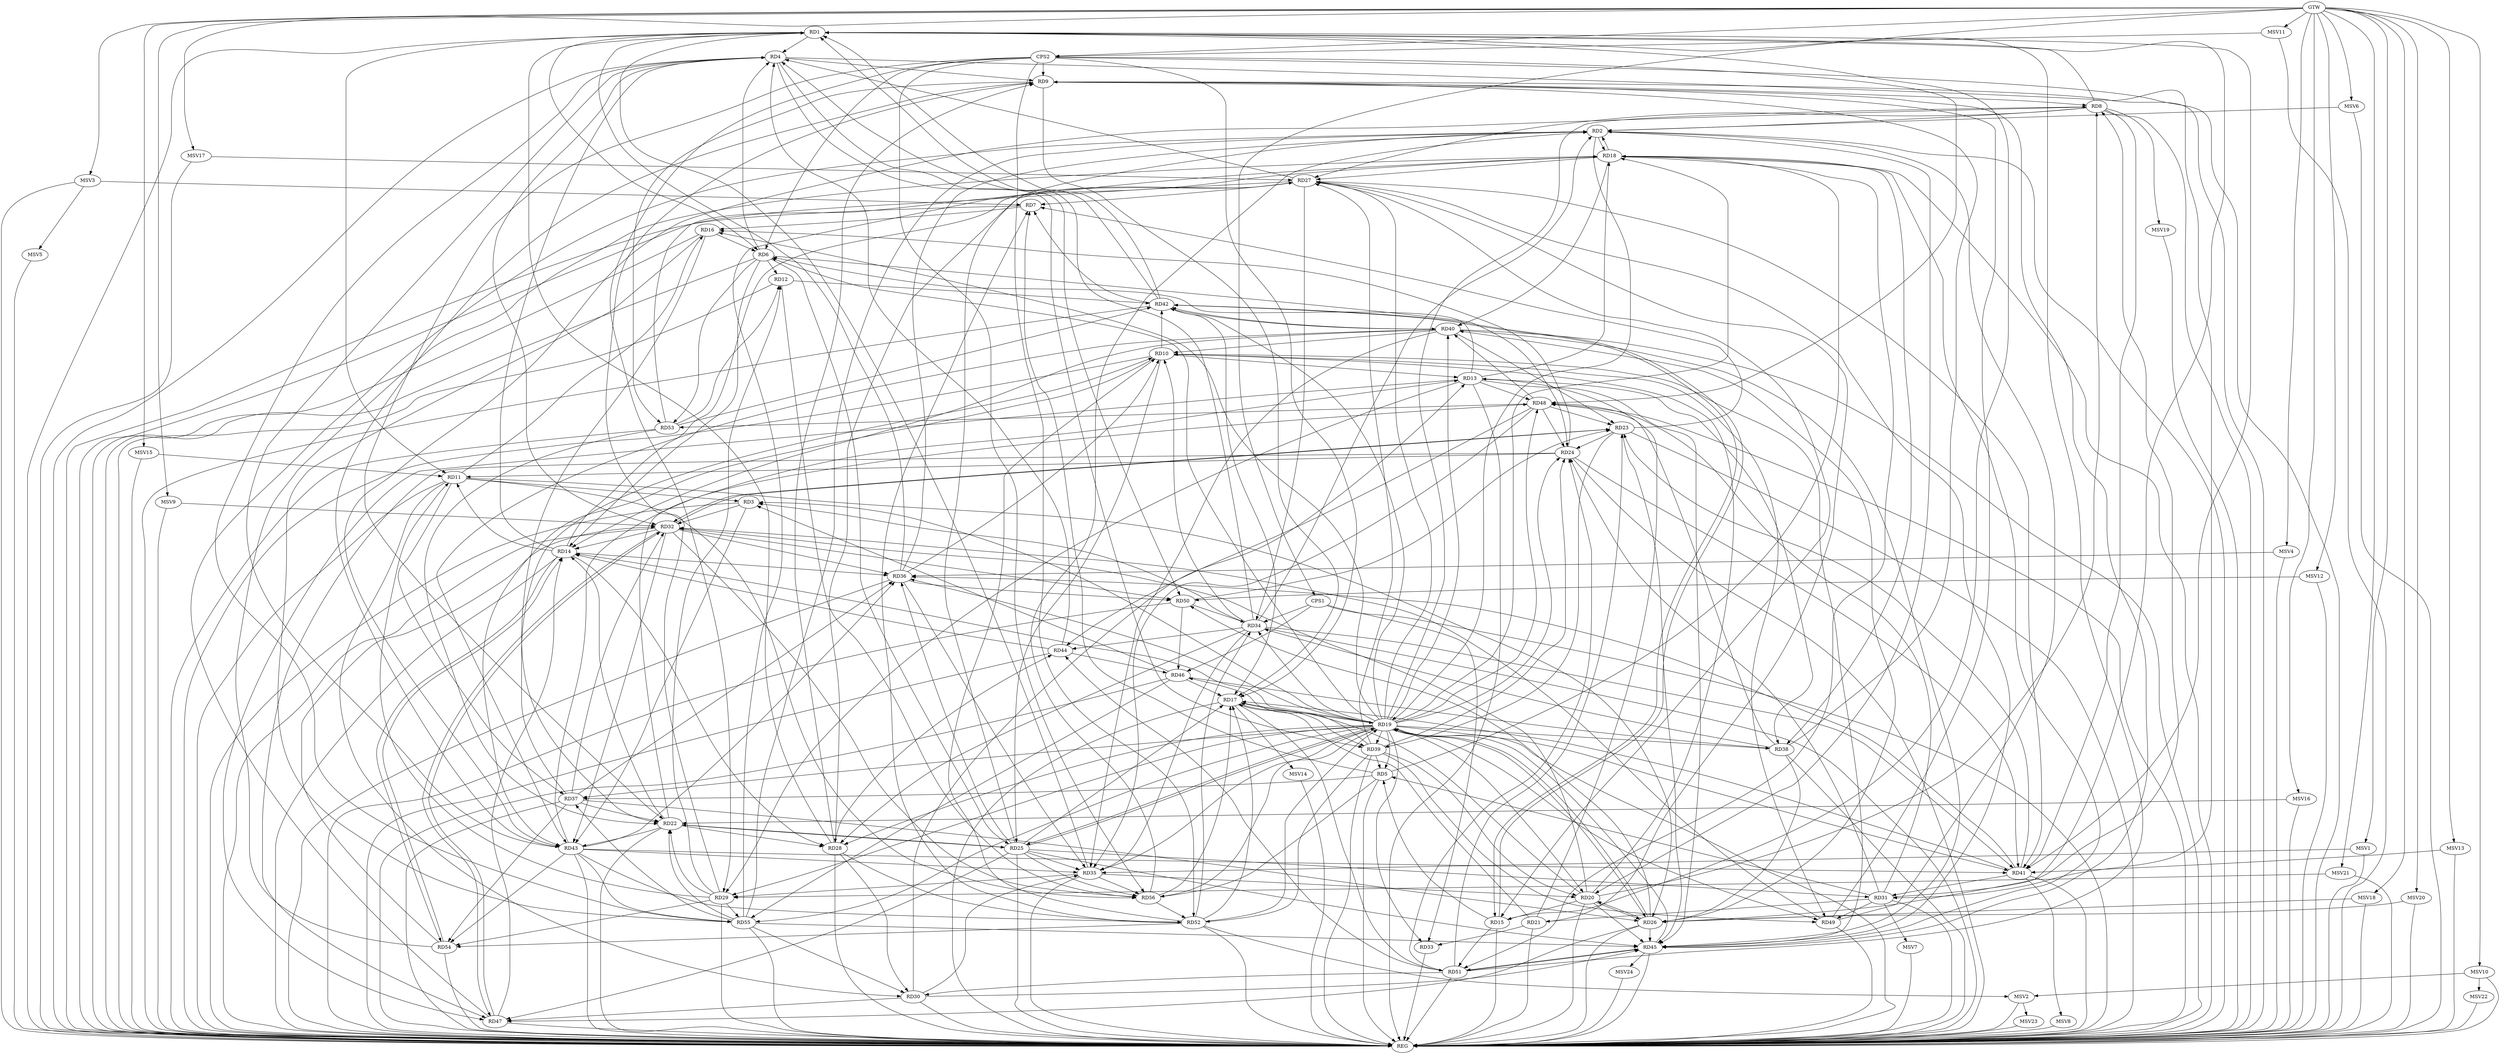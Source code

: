 strict digraph G {
  RD1 [ label="RD1" ];
  RD2 [ label="RD2" ];
  RD3 [ label="RD3" ];
  RD4 [ label="RD4" ];
  RD5 [ label="RD5" ];
  RD6 [ label="RD6" ];
  RD7 [ label="RD7" ];
  RD8 [ label="RD8" ];
  RD9 [ label="RD9" ];
  RD10 [ label="RD10" ];
  RD11 [ label="RD11" ];
  RD12 [ label="RD12" ];
  RD13 [ label="RD13" ];
  RD14 [ label="RD14" ];
  RD15 [ label="RD15" ];
  RD16 [ label="RD16" ];
  RD17 [ label="RD17" ];
  RD18 [ label="RD18" ];
  RD19 [ label="RD19" ];
  RD20 [ label="RD20" ];
  RD21 [ label="RD21" ];
  RD22 [ label="RD22" ];
  RD23 [ label="RD23" ];
  RD24 [ label="RD24" ];
  RD25 [ label="RD25" ];
  RD26 [ label="RD26" ];
  RD27 [ label="RD27" ];
  RD28 [ label="RD28" ];
  RD29 [ label="RD29" ];
  RD30 [ label="RD30" ];
  RD31 [ label="RD31" ];
  RD32 [ label="RD32" ];
  RD33 [ label="RD33" ];
  RD34 [ label="RD34" ];
  RD35 [ label="RD35" ];
  RD36 [ label="RD36" ];
  RD37 [ label="RD37" ];
  RD38 [ label="RD38" ];
  RD39 [ label="RD39" ];
  RD40 [ label="RD40" ];
  RD41 [ label="RD41" ];
  RD42 [ label="RD42" ];
  RD43 [ label="RD43" ];
  RD44 [ label="RD44" ];
  RD45 [ label="RD45" ];
  RD46 [ label="RD46" ];
  RD47 [ label="RD47" ];
  RD48 [ label="RD48" ];
  RD49 [ label="RD49" ];
  RD50 [ label="RD50" ];
  RD51 [ label="RD51" ];
  RD52 [ label="RD52" ];
  RD53 [ label="RD53" ];
  RD54 [ label="RD54" ];
  RD55 [ label="RD55" ];
  RD56 [ label="RD56" ];
  CPS1 [ label="CPS1" ];
  CPS2 [ label="CPS2" ];
  GTW [ label="GTW" ];
  REG [ label="REG" ];
  MSV1 [ label="MSV1" ];
  MSV2 [ label="MSV2" ];
  MSV3 [ label="MSV3" ];
  MSV4 [ label="MSV4" ];
  MSV5 [ label="MSV5" ];
  MSV6 [ label="MSV6" ];
  MSV7 [ label="MSV7" ];
  MSV8 [ label="MSV8" ];
  MSV9 [ label="MSV9" ];
  MSV10 [ label="MSV10" ];
  MSV11 [ label="MSV11" ];
  MSV12 [ label="MSV12" ];
  MSV13 [ label="MSV13" ];
  MSV14 [ label="MSV14" ];
  MSV15 [ label="MSV15" ];
  MSV16 [ label="MSV16" ];
  MSV17 [ label="MSV17" ];
  MSV18 [ label="MSV18" ];
  MSV19 [ label="MSV19" ];
  MSV20 [ label="MSV20" ];
  MSV21 [ label="MSV21" ];
  MSV22 [ label="MSV22" ];
  MSV23 [ label="MSV23" ];
  MSV24 [ label="MSV24" ];
  RD1 -> RD4;
  RD1 -> RD6;
  RD8 -> RD1;
  RD1 -> RD11;
  RD15 -> RD1;
  RD26 -> RD1;
  RD28 -> RD1;
  RD34 -> RD1;
  RD35 -> RD1;
  RD36 -> RD1;
  RD1 -> RD41;
  RD42 -> RD1;
  RD51 -> RD1;
  RD8 -> RD2;
  RD2 -> RD18;
  RD18 -> RD2;
  RD2 -> RD19;
  RD2 -> RD20;
  RD25 -> RD2;
  RD34 -> RD2;
  RD36 -> RD2;
  RD47 -> RD2;
  RD49 -> RD2;
  RD55 -> RD2;
  RD56 -> RD2;
  RD11 -> RD3;
  RD3 -> RD32;
  RD34 -> RD3;
  RD3 -> RD43;
  RD46 -> RD3;
  RD6 -> RD4;
  RD4 -> RD9;
  RD14 -> RD4;
  RD27 -> RD4;
  RD4 -> RD31;
  RD4 -> RD32;
  RD4 -> RD39;
  RD42 -> RD4;
  RD43 -> RD4;
  RD44 -> RD4;
  RD4 -> RD50;
  RD4 -> RD55;
  RD5 -> RD7;
  RD15 -> RD5;
  RD5 -> RD18;
  RD19 -> RD5;
  RD31 -> RD5;
  RD5 -> RD37;
  RD39 -> RD5;
  RD5 -> RD56;
  RD6 -> RD12;
  RD13 -> RD6;
  RD6 -> RD14;
  RD16 -> RD6;
  RD19 -> RD6;
  RD6 -> RD24;
  RD6 -> RD25;
  RD6 -> RD53;
  RD7 -> RD16;
  RD23 -> RD7;
  RD27 -> RD7;
  RD42 -> RD7;
  RD52 -> RD7;
  RD9 -> RD8;
  RD19 -> RD8;
  RD20 -> RD8;
  RD8 -> RD27;
  RD31 -> RD8;
  RD8 -> RD41;
  RD8 -> RD43;
  RD9 -> RD17;
  RD28 -> RD9;
  RD29 -> RD9;
  RD38 -> RD9;
  RD9 -> RD43;
  RD9 -> RD45;
  RD49 -> RD9;
  RD9 -> RD53;
  RD10 -> RD13;
  RD20 -> RD10;
  RD10 -> RD25;
  RD34 -> RD10;
  RD36 -> RD10;
  RD37 -> RD10;
  RD40 -> RD10;
  RD10 -> RD42;
  RD10 -> RD43;
  RD45 -> RD10;
  RD10 -> RD49;
  RD52 -> RD10;
  RD14 -> RD11;
  RD11 -> RD16;
  RD24 -> RD11;
  RD11 -> RD26;
  RD29 -> RD11;
  RD11 -> RD30;
  RD11 -> RD37;
  RD11 -> RD56;
  RD29 -> RD12;
  RD12 -> RD42;
  RD53 -> RD12;
  RD12 -> RD56;
  RD13 -> RD18;
  RD21 -> RD13;
  RD22 -> RD13;
  RD13 -> RD29;
  RD30 -> RD13;
  RD13 -> RD38;
  RD13 -> RD45;
  RD13 -> RD47;
  RD13 -> RD48;
  RD19 -> RD14;
  RD22 -> RD14;
  RD14 -> RD27;
  RD14 -> RD28;
  RD32 -> RD14;
  RD14 -> RD36;
  RD40 -> RD14;
  RD44 -> RD14;
  RD47 -> RD14;
  RD14 -> RD54;
  RD54 -> RD14;
  RD20 -> RD15;
  RD27 -> RD15;
  RD15 -> RD42;
  RD42 -> RD15;
  RD15 -> RD51;
  RD16 -> RD22;
  RD24 -> RD16;
  RD16 -> RD55;
  RD17 -> RD19;
  RD20 -> RD17;
  RD21 -> RD17;
  RD25 -> RD17;
  RD17 -> RD39;
  RD41 -> RD17;
  RD42 -> RD17;
  RD46 -> RD17;
  RD17 -> RD51;
  RD52 -> RD17;
  RD56 -> RD17;
  RD18 -> RD27;
  RD18 -> RD38;
  RD18 -> RD40;
  RD45 -> RD18;
  RD18 -> RD51;
  RD53 -> RD18;
  RD54 -> RD18;
  RD55 -> RD18;
  RD25 -> RD19;
  RD26 -> RD19;
  RD19 -> RD27;
  RD19 -> RD33;
  RD19 -> RD34;
  RD19 -> RD35;
  RD19 -> RD36;
  RD19 -> RD39;
  RD45 -> RD19;
  RD52 -> RD19;
  RD20 -> RD26;
  RD26 -> RD20;
  RD20 -> RD32;
  RD35 -> RD20;
  RD39 -> RD20;
  RD20 -> RD45;
  RD21 -> RD27;
  RD31 -> RD21;
  RD21 -> RD33;
  RD22 -> RD25;
  RD25 -> RD22;
  RD22 -> RD28;
  RD29 -> RD22;
  RD37 -> RD22;
  RD22 -> RD43;
  RD53 -> RD22;
  RD55 -> RD22;
  RD23 -> RD24;
  RD23 -> RD32;
  RD32 -> RD23;
  RD23 -> RD39;
  RD40 -> RD23;
  RD41 -> RD23;
  RD23 -> RD45;
  RD48 -> RD23;
  RD50 -> RD23;
  RD51 -> RD23;
  RD31 -> RD24;
  RD39 -> RD24;
  RD24 -> RD41;
  RD24 -> RD47;
  RD48 -> RD24;
  RD51 -> RD24;
  RD25 -> RD31;
  RD25 -> RD35;
  RD25 -> RD36;
  RD25 -> RD45;
  RD25 -> RD47;
  RD25 -> RD56;
  RD37 -> RD26;
  RD38 -> RD26;
  RD26 -> RD40;
  RD26 -> RD45;
  RD26 -> RD47;
  RD26 -> RD50;
  RD27 -> RD28;
  RD27 -> RD34;
  RD39 -> RD27;
  RD27 -> RD41;
  RD45 -> RD27;
  RD28 -> RD30;
  RD34 -> RD28;
  RD28 -> RD44;
  RD28 -> RD52;
  RD35 -> RD29;
  RD29 -> RD54;
  RD29 -> RD55;
  RD30 -> RD35;
  RD30 -> RD45;
  RD30 -> RD47;
  RD51 -> RD30;
  RD55 -> RD30;
  RD41 -> RD31;
  RD31 -> RD48;
  RD31 -> RD49;
  RD32 -> RD36;
  RD37 -> RD32;
  RD32 -> RD43;
  RD32 -> RD47;
  RD47 -> RD32;
  RD49 -> RD32;
  RD32 -> RD50;
  RD54 -> RD32;
  RD32 -> RD56;
  RD34 -> RD35;
  RD38 -> RD34;
  RD34 -> RD41;
  RD34 -> RD44;
  RD50 -> RD34;
  RD52 -> RD34;
  RD36 -> RD35;
  RD40 -> RD35;
  RD43 -> RD35;
  RD48 -> RD35;
  RD35 -> RD56;
  RD37 -> RD36;
  RD41 -> RD36;
  RD43 -> RD36;
  RD36 -> RD50;
  RD37 -> RD54;
  RD55 -> RD37;
  RD46 -> RD38;
  RD38 -> RD48;
  RD39 -> RD46;
  RD39 -> RD49;
  RD39 -> RD52;
  RD40 -> RD42;
  RD42 -> RD40;
  RD40 -> RD43;
  RD40 -> RD45;
  RD48 -> RD40;
  RD43 -> RD41;
  RD53 -> RD42;
  RD43 -> RD48;
  RD43 -> RD52;
  RD43 -> RD54;
  RD43 -> RD55;
  RD44 -> RD46;
  RD48 -> RD44;
  RD51 -> RD44;
  RD45 -> RD51;
  RD51 -> RD45;
  RD55 -> RD45;
  RD50 -> RD46;
  RD46 -> RD55;
  RD48 -> RD53;
  RD52 -> RD54;
  RD56 -> RD52;
  CPS1 -> RD33;
  CPS1 -> RD46;
  CPS1 -> RD34;
  CPS2 -> RD48;
  CPS2 -> RD17;
  CPS2 -> RD22;
  CPS2 -> RD9;
  CPS2 -> RD52;
  CPS2 -> RD6;
  CPS2 -> RD56;
  CPS2 -> RD29;
  GTW -> CPS1;
  GTW -> CPS2;
  RD1 -> REG;
  RD2 -> REG;
  RD3 -> REG;
  RD4 -> REG;
  RD5 -> REG;
  RD6 -> REG;
  RD7 -> REG;
  RD8 -> REG;
  RD9 -> REG;
  RD10 -> REG;
  RD11 -> REG;
  RD12 -> REG;
  RD13 -> REG;
  RD14 -> REG;
  RD15 -> REG;
  RD16 -> REG;
  RD17 -> REG;
  RD18 -> REG;
  RD19 -> REG;
  RD20 -> REG;
  RD21 -> REG;
  RD22 -> REG;
  RD23 -> REG;
  RD24 -> REG;
  RD25 -> REG;
  RD26 -> REG;
  RD27 -> REG;
  RD28 -> REG;
  RD29 -> REG;
  RD30 -> REG;
  RD31 -> REG;
  RD32 -> REG;
  RD33 -> REG;
  RD34 -> REG;
  RD35 -> REG;
  RD36 -> REG;
  RD37 -> REG;
  RD38 -> REG;
  RD39 -> REG;
  RD40 -> REG;
  RD41 -> REG;
  RD42 -> REG;
  RD43 -> REG;
  RD44 -> REG;
  RD45 -> REG;
  RD46 -> REG;
  RD47 -> REG;
  RD48 -> REG;
  RD49 -> REG;
  RD50 -> REG;
  RD51 -> REG;
  RD52 -> REG;
  RD53 -> REG;
  RD54 -> REG;
  RD55 -> REG;
  CPS1 -> REG;
  CPS2 -> REG;
  RD19 -> RD48;
  RD19 -> RD38;
  RD19 -> RD28;
  RD19 -> RD55;
  RD19 -> RD24;
  RD19 -> RD29;
  RD19 -> RD16;
  RD19 -> RD26;
  RD19 -> RD40;
  RD19 -> RD42;
  RD19 -> RD3;
  RD19 -> RD18;
  RD19 -> RD20;
  RD19 -> RD41;
  RD19 -> RD49;
  RD19 -> RD25;
  RD19 -> RD37;
  RD19 -> RD56;
  MSV1 -> RD35;
  GTW -> MSV1;
  MSV1 -> REG;
  RD52 -> MSV2;
  MSV2 -> REG;
  MSV3 -> RD7;
  GTW -> MSV3;
  MSV3 -> REG;
  MSV4 -> RD36;
  GTW -> MSV4;
  MSV4 -> REG;
  MSV3 -> MSV5;
  MSV5 -> REG;
  MSV6 -> RD2;
  GTW -> MSV6;
  MSV6 -> REG;
  RD31 -> MSV7;
  MSV7 -> REG;
  RD41 -> MSV8;
  MSV8 -> REG;
  MSV9 -> RD32;
  GTW -> MSV9;
  MSV9 -> REG;
  MSV10 -> MSV2;
  GTW -> MSV10;
  MSV10 -> REG;
  MSV11 -> CPS2;
  GTW -> MSV11;
  MSV11 -> REG;
  MSV12 -> RD50;
  GTW -> MSV12;
  MSV12 -> REG;
  MSV13 -> RD41;
  GTW -> MSV13;
  MSV13 -> REG;
  RD17 -> MSV14;
  MSV14 -> REG;
  MSV15 -> RD11;
  GTW -> MSV15;
  MSV15 -> REG;
  MSV16 -> RD22;
  GTW -> MSV16;
  MSV16 -> REG;
  MSV17 -> RD27;
  GTW -> MSV17;
  MSV17 -> REG;
  MSV18 -> RD26;
  GTW -> MSV18;
  MSV18 -> REG;
  RD8 -> MSV19;
  MSV19 -> REG;
  MSV20 -> RD26;
  GTW -> MSV20;
  MSV20 -> REG;
  MSV21 -> RD29;
  GTW -> MSV21;
  MSV21 -> REG;
  MSV10 -> MSV22;
  MSV22 -> REG;
  MSV2 -> MSV23;
  MSV23 -> REG;
  RD45 -> MSV24;
  MSV24 -> REG;
}
